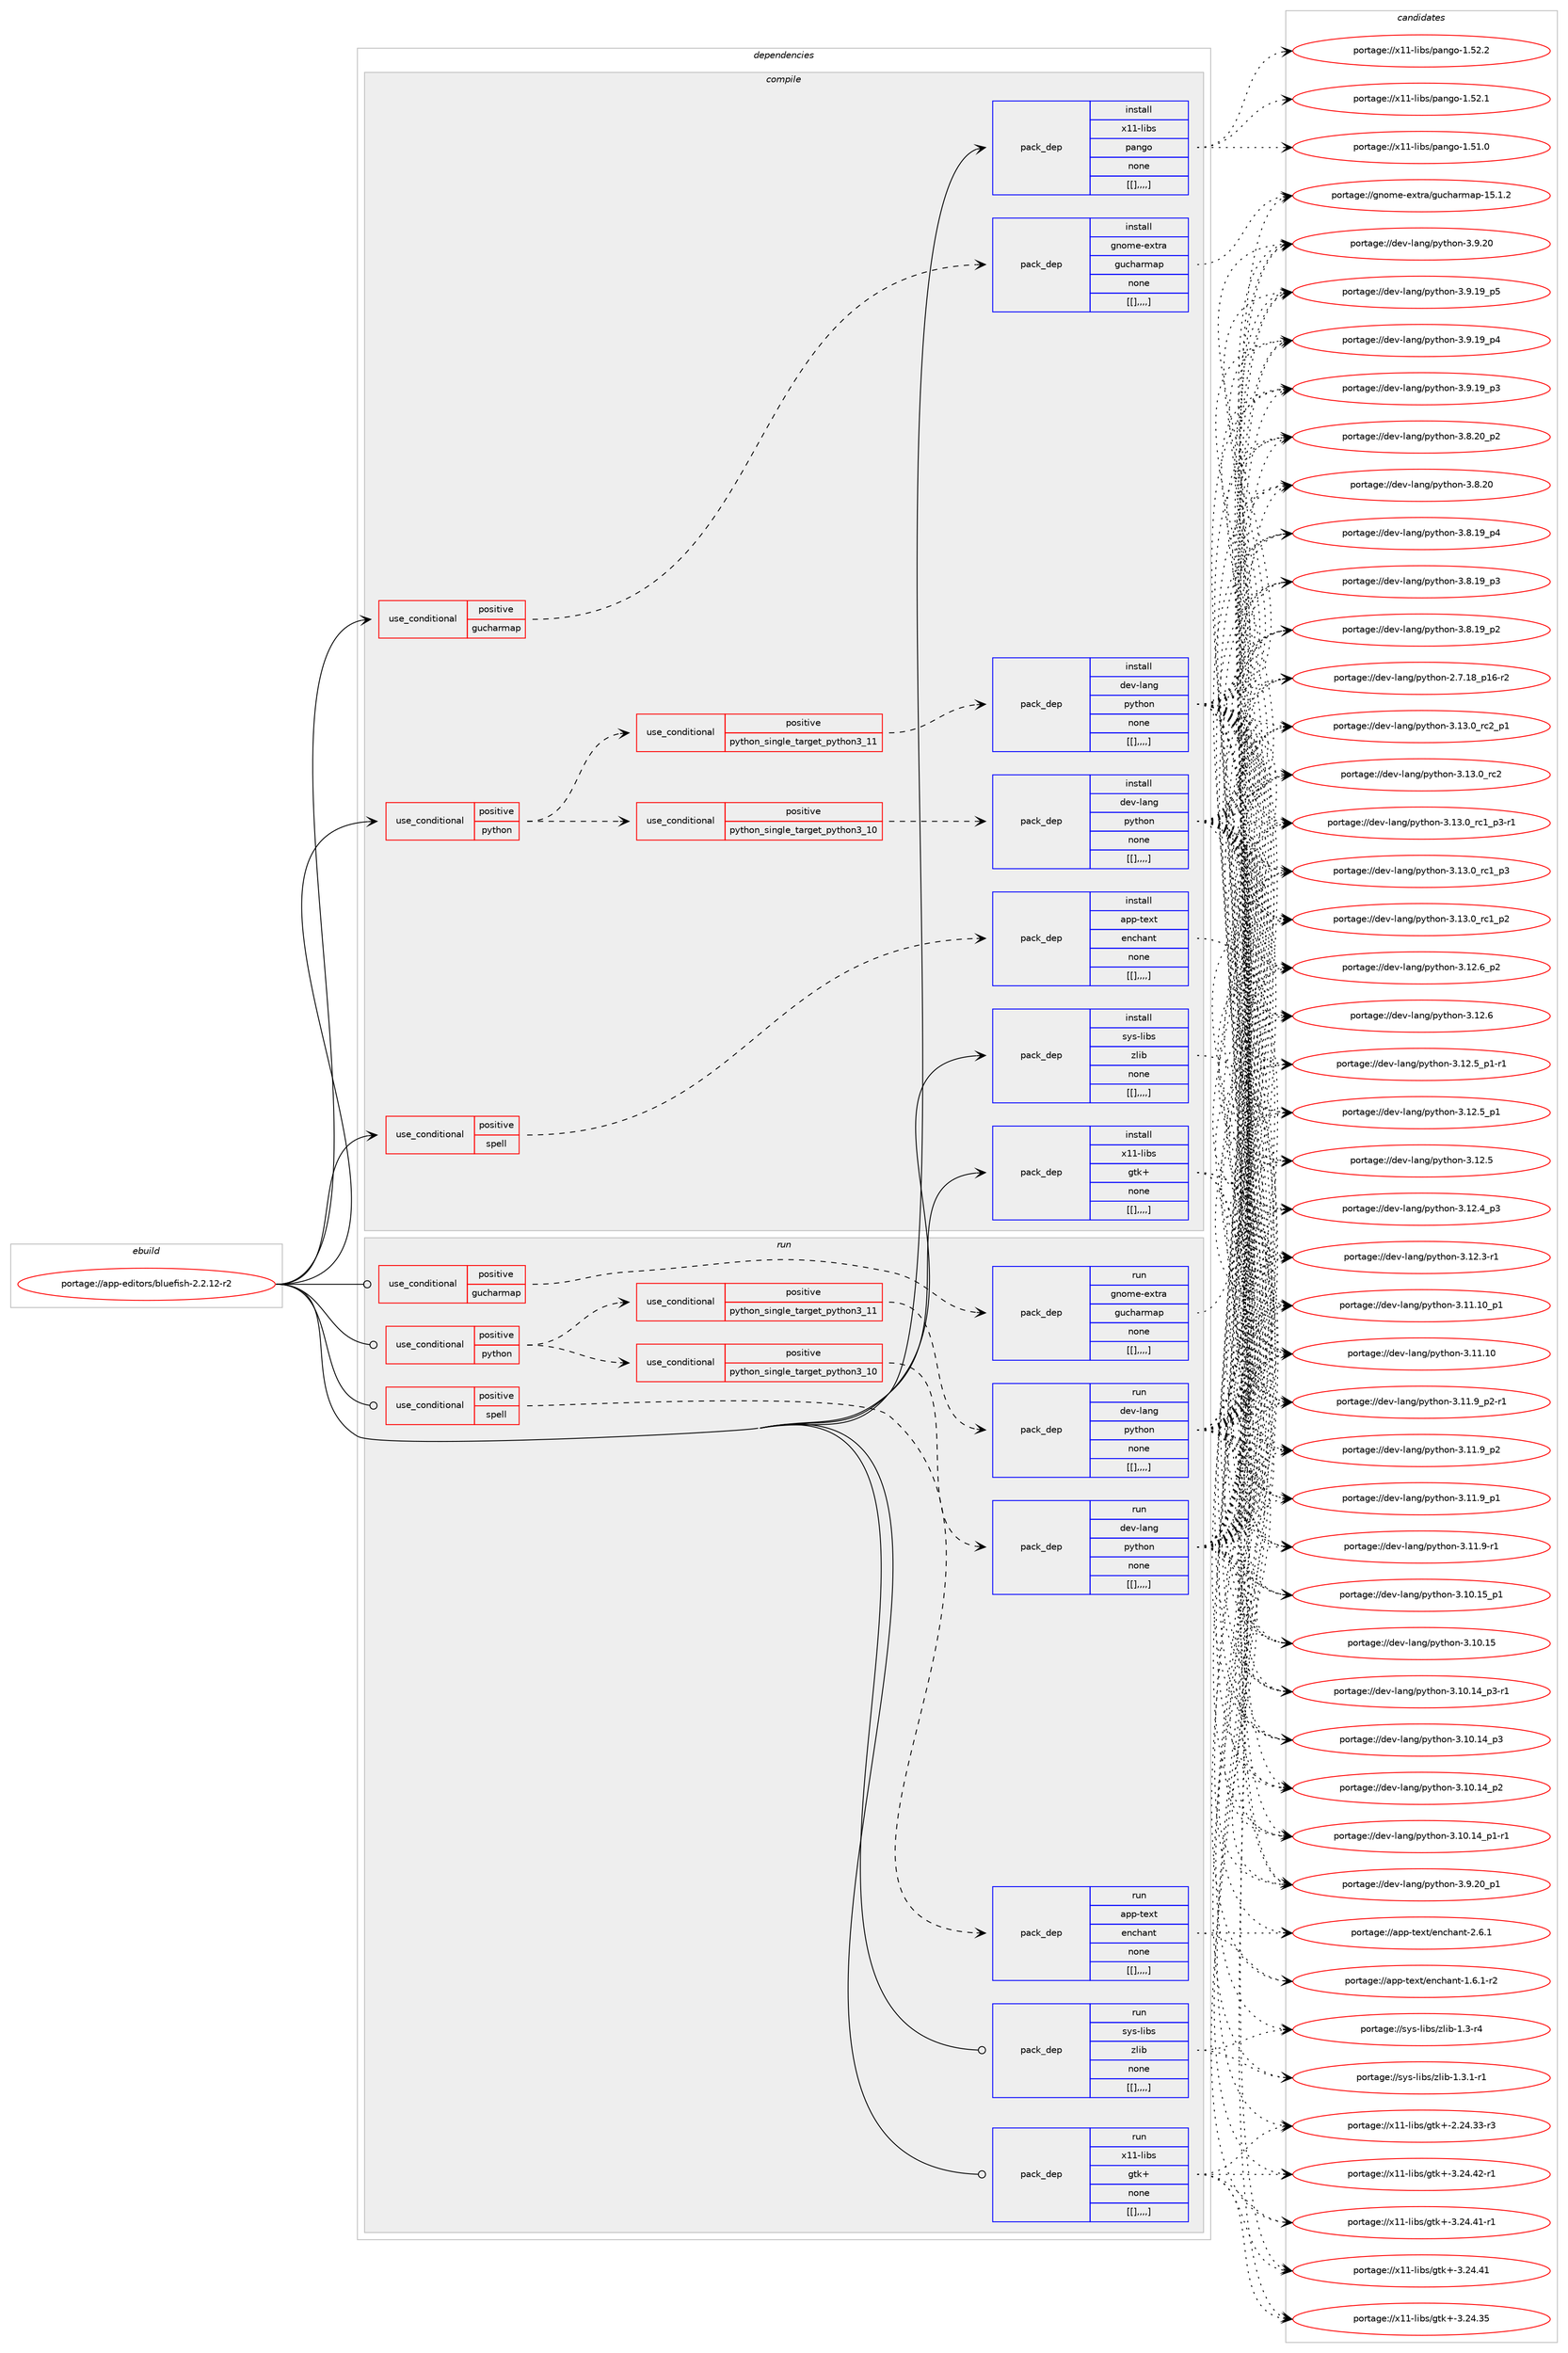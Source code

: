 digraph prolog {

# *************
# Graph options
# *************

newrank=true;
concentrate=true;
compound=true;
graph [rankdir=LR,fontname=Helvetica,fontsize=10,ranksep=1.5];#, ranksep=2.5, nodesep=0.2];
edge  [arrowhead=vee];
node  [fontname=Helvetica,fontsize=10];

# **********
# The ebuild
# **********

subgraph cluster_leftcol {
color=gray;
label=<<i>ebuild</i>>;
id [label="portage://app-editors/bluefish-2.2.12-r2", color=red, width=4, href="../app-editors/bluefish-2.2.12-r2.svg"];
}

# ****************
# The dependencies
# ****************

subgraph cluster_midcol {
color=gray;
label=<<i>dependencies</i>>;
subgraph cluster_compile {
fillcolor="#eeeeee";
style=filled;
label=<<i>compile</i>>;
subgraph cond4148 {
dependency15786 [label=<<TABLE BORDER="0" CELLBORDER="1" CELLSPACING="0" CELLPADDING="4"><TR><TD ROWSPAN="3" CELLPADDING="10">use_conditional</TD></TR><TR><TD>positive</TD></TR><TR><TD>gucharmap</TD></TR></TABLE>>, shape=none, color=red];
subgraph pack11553 {
dependency15787 [label=<<TABLE BORDER="0" CELLBORDER="1" CELLSPACING="0" CELLPADDING="4" WIDTH="220"><TR><TD ROWSPAN="6" CELLPADDING="30">pack_dep</TD></TR><TR><TD WIDTH="110">install</TD></TR><TR><TD>gnome-extra</TD></TR><TR><TD>gucharmap</TD></TR><TR><TD>none</TD></TR><TR><TD>[[],,,,]</TD></TR></TABLE>>, shape=none, color=blue];
}
dependency15786:e -> dependency15787:w [weight=20,style="dashed",arrowhead="vee"];
}
id:e -> dependency15786:w [weight=20,style="solid",arrowhead="vee"];
subgraph cond4149 {
dependency15788 [label=<<TABLE BORDER="0" CELLBORDER="1" CELLSPACING="0" CELLPADDING="4"><TR><TD ROWSPAN="3" CELLPADDING="10">use_conditional</TD></TR><TR><TD>positive</TD></TR><TR><TD>python</TD></TR></TABLE>>, shape=none, color=red];
subgraph cond4150 {
dependency15789 [label=<<TABLE BORDER="0" CELLBORDER="1" CELLSPACING="0" CELLPADDING="4"><TR><TD ROWSPAN="3" CELLPADDING="10">use_conditional</TD></TR><TR><TD>positive</TD></TR><TR><TD>python_single_target_python3_10</TD></TR></TABLE>>, shape=none, color=red];
subgraph pack11554 {
dependency15790 [label=<<TABLE BORDER="0" CELLBORDER="1" CELLSPACING="0" CELLPADDING="4" WIDTH="220"><TR><TD ROWSPAN="6" CELLPADDING="30">pack_dep</TD></TR><TR><TD WIDTH="110">install</TD></TR><TR><TD>dev-lang</TD></TR><TR><TD>python</TD></TR><TR><TD>none</TD></TR><TR><TD>[[],,,,]</TD></TR></TABLE>>, shape=none, color=blue];
}
dependency15789:e -> dependency15790:w [weight=20,style="dashed",arrowhead="vee"];
}
dependency15788:e -> dependency15789:w [weight=20,style="dashed",arrowhead="vee"];
subgraph cond4151 {
dependency15791 [label=<<TABLE BORDER="0" CELLBORDER="1" CELLSPACING="0" CELLPADDING="4"><TR><TD ROWSPAN="3" CELLPADDING="10">use_conditional</TD></TR><TR><TD>positive</TD></TR><TR><TD>python_single_target_python3_11</TD></TR></TABLE>>, shape=none, color=red];
subgraph pack11555 {
dependency15792 [label=<<TABLE BORDER="0" CELLBORDER="1" CELLSPACING="0" CELLPADDING="4" WIDTH="220"><TR><TD ROWSPAN="6" CELLPADDING="30">pack_dep</TD></TR><TR><TD WIDTH="110">install</TD></TR><TR><TD>dev-lang</TD></TR><TR><TD>python</TD></TR><TR><TD>none</TD></TR><TR><TD>[[],,,,]</TD></TR></TABLE>>, shape=none, color=blue];
}
dependency15791:e -> dependency15792:w [weight=20,style="dashed",arrowhead="vee"];
}
dependency15788:e -> dependency15791:w [weight=20,style="dashed",arrowhead="vee"];
}
id:e -> dependency15788:w [weight=20,style="solid",arrowhead="vee"];
subgraph cond4152 {
dependency15793 [label=<<TABLE BORDER="0" CELLBORDER="1" CELLSPACING="0" CELLPADDING="4"><TR><TD ROWSPAN="3" CELLPADDING="10">use_conditional</TD></TR><TR><TD>positive</TD></TR><TR><TD>spell</TD></TR></TABLE>>, shape=none, color=red];
subgraph pack11556 {
dependency15794 [label=<<TABLE BORDER="0" CELLBORDER="1" CELLSPACING="0" CELLPADDING="4" WIDTH="220"><TR><TD ROWSPAN="6" CELLPADDING="30">pack_dep</TD></TR><TR><TD WIDTH="110">install</TD></TR><TR><TD>app-text</TD></TR><TR><TD>enchant</TD></TR><TR><TD>none</TD></TR><TR><TD>[[],,,,]</TD></TR></TABLE>>, shape=none, color=blue];
}
dependency15793:e -> dependency15794:w [weight=20,style="dashed",arrowhead="vee"];
}
id:e -> dependency15793:w [weight=20,style="solid",arrowhead="vee"];
subgraph pack11557 {
dependency15795 [label=<<TABLE BORDER="0" CELLBORDER="1" CELLSPACING="0" CELLPADDING="4" WIDTH="220"><TR><TD ROWSPAN="6" CELLPADDING="30">pack_dep</TD></TR><TR><TD WIDTH="110">install</TD></TR><TR><TD>sys-libs</TD></TR><TR><TD>zlib</TD></TR><TR><TD>none</TD></TR><TR><TD>[[],,,,]</TD></TR></TABLE>>, shape=none, color=blue];
}
id:e -> dependency15795:w [weight=20,style="solid",arrowhead="vee"];
subgraph pack11558 {
dependency15796 [label=<<TABLE BORDER="0" CELLBORDER="1" CELLSPACING="0" CELLPADDING="4" WIDTH="220"><TR><TD ROWSPAN="6" CELLPADDING="30">pack_dep</TD></TR><TR><TD WIDTH="110">install</TD></TR><TR><TD>x11-libs</TD></TR><TR><TD>gtk+</TD></TR><TR><TD>none</TD></TR><TR><TD>[[],,,,]</TD></TR></TABLE>>, shape=none, color=blue];
}
id:e -> dependency15796:w [weight=20,style="solid",arrowhead="vee"];
subgraph pack11559 {
dependency15797 [label=<<TABLE BORDER="0" CELLBORDER="1" CELLSPACING="0" CELLPADDING="4" WIDTH="220"><TR><TD ROWSPAN="6" CELLPADDING="30">pack_dep</TD></TR><TR><TD WIDTH="110">install</TD></TR><TR><TD>x11-libs</TD></TR><TR><TD>pango</TD></TR><TR><TD>none</TD></TR><TR><TD>[[],,,,]</TD></TR></TABLE>>, shape=none, color=blue];
}
id:e -> dependency15797:w [weight=20,style="solid",arrowhead="vee"];
}
subgraph cluster_compileandrun {
fillcolor="#eeeeee";
style=filled;
label=<<i>compile and run</i>>;
}
subgraph cluster_run {
fillcolor="#eeeeee";
style=filled;
label=<<i>run</i>>;
subgraph cond4153 {
dependency15798 [label=<<TABLE BORDER="0" CELLBORDER="1" CELLSPACING="0" CELLPADDING="4"><TR><TD ROWSPAN="3" CELLPADDING="10">use_conditional</TD></TR><TR><TD>positive</TD></TR><TR><TD>gucharmap</TD></TR></TABLE>>, shape=none, color=red];
subgraph pack11560 {
dependency15799 [label=<<TABLE BORDER="0" CELLBORDER="1" CELLSPACING="0" CELLPADDING="4" WIDTH="220"><TR><TD ROWSPAN="6" CELLPADDING="30">pack_dep</TD></TR><TR><TD WIDTH="110">run</TD></TR><TR><TD>gnome-extra</TD></TR><TR><TD>gucharmap</TD></TR><TR><TD>none</TD></TR><TR><TD>[[],,,,]</TD></TR></TABLE>>, shape=none, color=blue];
}
dependency15798:e -> dependency15799:w [weight=20,style="dashed",arrowhead="vee"];
}
id:e -> dependency15798:w [weight=20,style="solid",arrowhead="odot"];
subgraph cond4154 {
dependency15800 [label=<<TABLE BORDER="0" CELLBORDER="1" CELLSPACING="0" CELLPADDING="4"><TR><TD ROWSPAN="3" CELLPADDING="10">use_conditional</TD></TR><TR><TD>positive</TD></TR><TR><TD>python</TD></TR></TABLE>>, shape=none, color=red];
subgraph cond4155 {
dependency15801 [label=<<TABLE BORDER="0" CELLBORDER="1" CELLSPACING="0" CELLPADDING="4"><TR><TD ROWSPAN="3" CELLPADDING="10">use_conditional</TD></TR><TR><TD>positive</TD></TR><TR><TD>python_single_target_python3_10</TD></TR></TABLE>>, shape=none, color=red];
subgraph pack11561 {
dependency15802 [label=<<TABLE BORDER="0" CELLBORDER="1" CELLSPACING="0" CELLPADDING="4" WIDTH="220"><TR><TD ROWSPAN="6" CELLPADDING="30">pack_dep</TD></TR><TR><TD WIDTH="110">run</TD></TR><TR><TD>dev-lang</TD></TR><TR><TD>python</TD></TR><TR><TD>none</TD></TR><TR><TD>[[],,,,]</TD></TR></TABLE>>, shape=none, color=blue];
}
dependency15801:e -> dependency15802:w [weight=20,style="dashed",arrowhead="vee"];
}
dependency15800:e -> dependency15801:w [weight=20,style="dashed",arrowhead="vee"];
subgraph cond4156 {
dependency15803 [label=<<TABLE BORDER="0" CELLBORDER="1" CELLSPACING="0" CELLPADDING="4"><TR><TD ROWSPAN="3" CELLPADDING="10">use_conditional</TD></TR><TR><TD>positive</TD></TR><TR><TD>python_single_target_python3_11</TD></TR></TABLE>>, shape=none, color=red];
subgraph pack11562 {
dependency15804 [label=<<TABLE BORDER="0" CELLBORDER="1" CELLSPACING="0" CELLPADDING="4" WIDTH="220"><TR><TD ROWSPAN="6" CELLPADDING="30">pack_dep</TD></TR><TR><TD WIDTH="110">run</TD></TR><TR><TD>dev-lang</TD></TR><TR><TD>python</TD></TR><TR><TD>none</TD></TR><TR><TD>[[],,,,]</TD></TR></TABLE>>, shape=none, color=blue];
}
dependency15803:e -> dependency15804:w [weight=20,style="dashed",arrowhead="vee"];
}
dependency15800:e -> dependency15803:w [weight=20,style="dashed",arrowhead="vee"];
}
id:e -> dependency15800:w [weight=20,style="solid",arrowhead="odot"];
subgraph cond4157 {
dependency15805 [label=<<TABLE BORDER="0" CELLBORDER="1" CELLSPACING="0" CELLPADDING="4"><TR><TD ROWSPAN="3" CELLPADDING="10">use_conditional</TD></TR><TR><TD>positive</TD></TR><TR><TD>spell</TD></TR></TABLE>>, shape=none, color=red];
subgraph pack11563 {
dependency15806 [label=<<TABLE BORDER="0" CELLBORDER="1" CELLSPACING="0" CELLPADDING="4" WIDTH="220"><TR><TD ROWSPAN="6" CELLPADDING="30">pack_dep</TD></TR><TR><TD WIDTH="110">run</TD></TR><TR><TD>app-text</TD></TR><TR><TD>enchant</TD></TR><TR><TD>none</TD></TR><TR><TD>[[],,,,]</TD></TR></TABLE>>, shape=none, color=blue];
}
dependency15805:e -> dependency15806:w [weight=20,style="dashed",arrowhead="vee"];
}
id:e -> dependency15805:w [weight=20,style="solid",arrowhead="odot"];
subgraph pack11564 {
dependency15807 [label=<<TABLE BORDER="0" CELLBORDER="1" CELLSPACING="0" CELLPADDING="4" WIDTH="220"><TR><TD ROWSPAN="6" CELLPADDING="30">pack_dep</TD></TR><TR><TD WIDTH="110">run</TD></TR><TR><TD>sys-libs</TD></TR><TR><TD>zlib</TD></TR><TR><TD>none</TD></TR><TR><TD>[[],,,,]</TD></TR></TABLE>>, shape=none, color=blue];
}
id:e -> dependency15807:w [weight=20,style="solid",arrowhead="odot"];
subgraph pack11565 {
dependency15808 [label=<<TABLE BORDER="0" CELLBORDER="1" CELLSPACING="0" CELLPADDING="4" WIDTH="220"><TR><TD ROWSPAN="6" CELLPADDING="30">pack_dep</TD></TR><TR><TD WIDTH="110">run</TD></TR><TR><TD>x11-libs</TD></TR><TR><TD>gtk+</TD></TR><TR><TD>none</TD></TR><TR><TD>[[],,,,]</TD></TR></TABLE>>, shape=none, color=blue];
}
id:e -> dependency15808:w [weight=20,style="solid",arrowhead="odot"];
}
}

# **************
# The candidates
# **************

subgraph cluster_choices {
rank=same;
color=gray;
label=<<i>candidates</i>>;

subgraph choice11553 {
color=black;
nodesep=1;
choice10311011110910145101120116114974710311799104971141099711245495346494650 [label="portage://gnome-extra/gucharmap-15.1.2", color=red, width=4,href="../gnome-extra/gucharmap-15.1.2.svg"];
dependency15787:e -> choice10311011110910145101120116114974710311799104971141099711245495346494650:w [style=dotted,weight="100"];
}
subgraph choice11554 {
color=black;
nodesep=1;
choice100101118451089711010347112121116104111110455146495146489511499509511249 [label="portage://dev-lang/python-3.13.0_rc2_p1", color=red, width=4,href="../dev-lang/python-3.13.0_rc2_p1.svg"];
choice10010111845108971101034711212111610411111045514649514648951149950 [label="portage://dev-lang/python-3.13.0_rc2", color=red, width=4,href="../dev-lang/python-3.13.0_rc2.svg"];
choice1001011184510897110103471121211161041111104551464951464895114994995112514511449 [label="portage://dev-lang/python-3.13.0_rc1_p3-r1", color=red, width=4,href="../dev-lang/python-3.13.0_rc1_p3-r1.svg"];
choice100101118451089711010347112121116104111110455146495146489511499499511251 [label="portage://dev-lang/python-3.13.0_rc1_p3", color=red, width=4,href="../dev-lang/python-3.13.0_rc1_p3.svg"];
choice100101118451089711010347112121116104111110455146495146489511499499511250 [label="portage://dev-lang/python-3.13.0_rc1_p2", color=red, width=4,href="../dev-lang/python-3.13.0_rc1_p2.svg"];
choice100101118451089711010347112121116104111110455146495046549511250 [label="portage://dev-lang/python-3.12.6_p2", color=red, width=4,href="../dev-lang/python-3.12.6_p2.svg"];
choice10010111845108971101034711212111610411111045514649504654 [label="portage://dev-lang/python-3.12.6", color=red, width=4,href="../dev-lang/python-3.12.6.svg"];
choice1001011184510897110103471121211161041111104551464950465395112494511449 [label="portage://dev-lang/python-3.12.5_p1-r1", color=red, width=4,href="../dev-lang/python-3.12.5_p1-r1.svg"];
choice100101118451089711010347112121116104111110455146495046539511249 [label="portage://dev-lang/python-3.12.5_p1", color=red, width=4,href="../dev-lang/python-3.12.5_p1.svg"];
choice10010111845108971101034711212111610411111045514649504653 [label="portage://dev-lang/python-3.12.5", color=red, width=4,href="../dev-lang/python-3.12.5.svg"];
choice100101118451089711010347112121116104111110455146495046529511251 [label="portage://dev-lang/python-3.12.4_p3", color=red, width=4,href="../dev-lang/python-3.12.4_p3.svg"];
choice100101118451089711010347112121116104111110455146495046514511449 [label="portage://dev-lang/python-3.12.3-r1", color=red, width=4,href="../dev-lang/python-3.12.3-r1.svg"];
choice10010111845108971101034711212111610411111045514649494649489511249 [label="portage://dev-lang/python-3.11.10_p1", color=red, width=4,href="../dev-lang/python-3.11.10_p1.svg"];
choice1001011184510897110103471121211161041111104551464949464948 [label="portage://dev-lang/python-3.11.10", color=red, width=4,href="../dev-lang/python-3.11.10.svg"];
choice1001011184510897110103471121211161041111104551464949465795112504511449 [label="portage://dev-lang/python-3.11.9_p2-r1", color=red, width=4,href="../dev-lang/python-3.11.9_p2-r1.svg"];
choice100101118451089711010347112121116104111110455146494946579511250 [label="portage://dev-lang/python-3.11.9_p2", color=red, width=4,href="../dev-lang/python-3.11.9_p2.svg"];
choice100101118451089711010347112121116104111110455146494946579511249 [label="portage://dev-lang/python-3.11.9_p1", color=red, width=4,href="../dev-lang/python-3.11.9_p1.svg"];
choice100101118451089711010347112121116104111110455146494946574511449 [label="portage://dev-lang/python-3.11.9-r1", color=red, width=4,href="../dev-lang/python-3.11.9-r1.svg"];
choice10010111845108971101034711212111610411111045514649484649539511249 [label="portage://dev-lang/python-3.10.15_p1", color=red, width=4,href="../dev-lang/python-3.10.15_p1.svg"];
choice1001011184510897110103471121211161041111104551464948464953 [label="portage://dev-lang/python-3.10.15", color=red, width=4,href="../dev-lang/python-3.10.15.svg"];
choice100101118451089711010347112121116104111110455146494846495295112514511449 [label="portage://dev-lang/python-3.10.14_p3-r1", color=red, width=4,href="../dev-lang/python-3.10.14_p3-r1.svg"];
choice10010111845108971101034711212111610411111045514649484649529511251 [label="portage://dev-lang/python-3.10.14_p3", color=red, width=4,href="../dev-lang/python-3.10.14_p3.svg"];
choice10010111845108971101034711212111610411111045514649484649529511250 [label="portage://dev-lang/python-3.10.14_p2", color=red, width=4,href="../dev-lang/python-3.10.14_p2.svg"];
choice100101118451089711010347112121116104111110455146494846495295112494511449 [label="portage://dev-lang/python-3.10.14_p1-r1", color=red, width=4,href="../dev-lang/python-3.10.14_p1-r1.svg"];
choice100101118451089711010347112121116104111110455146574650489511249 [label="portage://dev-lang/python-3.9.20_p1", color=red, width=4,href="../dev-lang/python-3.9.20_p1.svg"];
choice10010111845108971101034711212111610411111045514657465048 [label="portage://dev-lang/python-3.9.20", color=red, width=4,href="../dev-lang/python-3.9.20.svg"];
choice100101118451089711010347112121116104111110455146574649579511253 [label="portage://dev-lang/python-3.9.19_p5", color=red, width=4,href="../dev-lang/python-3.9.19_p5.svg"];
choice100101118451089711010347112121116104111110455146574649579511252 [label="portage://dev-lang/python-3.9.19_p4", color=red, width=4,href="../dev-lang/python-3.9.19_p4.svg"];
choice100101118451089711010347112121116104111110455146574649579511251 [label="portage://dev-lang/python-3.9.19_p3", color=red, width=4,href="../dev-lang/python-3.9.19_p3.svg"];
choice100101118451089711010347112121116104111110455146564650489511250 [label="portage://dev-lang/python-3.8.20_p2", color=red, width=4,href="../dev-lang/python-3.8.20_p2.svg"];
choice10010111845108971101034711212111610411111045514656465048 [label="portage://dev-lang/python-3.8.20", color=red, width=4,href="../dev-lang/python-3.8.20.svg"];
choice100101118451089711010347112121116104111110455146564649579511252 [label="portage://dev-lang/python-3.8.19_p4", color=red, width=4,href="../dev-lang/python-3.8.19_p4.svg"];
choice100101118451089711010347112121116104111110455146564649579511251 [label="portage://dev-lang/python-3.8.19_p3", color=red, width=4,href="../dev-lang/python-3.8.19_p3.svg"];
choice100101118451089711010347112121116104111110455146564649579511250 [label="portage://dev-lang/python-3.8.19_p2", color=red, width=4,href="../dev-lang/python-3.8.19_p2.svg"];
choice100101118451089711010347112121116104111110455046554649569511249544511450 [label="portage://dev-lang/python-2.7.18_p16-r2", color=red, width=4,href="../dev-lang/python-2.7.18_p16-r2.svg"];
dependency15790:e -> choice100101118451089711010347112121116104111110455146495146489511499509511249:w [style=dotted,weight="100"];
dependency15790:e -> choice10010111845108971101034711212111610411111045514649514648951149950:w [style=dotted,weight="100"];
dependency15790:e -> choice1001011184510897110103471121211161041111104551464951464895114994995112514511449:w [style=dotted,weight="100"];
dependency15790:e -> choice100101118451089711010347112121116104111110455146495146489511499499511251:w [style=dotted,weight="100"];
dependency15790:e -> choice100101118451089711010347112121116104111110455146495146489511499499511250:w [style=dotted,weight="100"];
dependency15790:e -> choice100101118451089711010347112121116104111110455146495046549511250:w [style=dotted,weight="100"];
dependency15790:e -> choice10010111845108971101034711212111610411111045514649504654:w [style=dotted,weight="100"];
dependency15790:e -> choice1001011184510897110103471121211161041111104551464950465395112494511449:w [style=dotted,weight="100"];
dependency15790:e -> choice100101118451089711010347112121116104111110455146495046539511249:w [style=dotted,weight="100"];
dependency15790:e -> choice10010111845108971101034711212111610411111045514649504653:w [style=dotted,weight="100"];
dependency15790:e -> choice100101118451089711010347112121116104111110455146495046529511251:w [style=dotted,weight="100"];
dependency15790:e -> choice100101118451089711010347112121116104111110455146495046514511449:w [style=dotted,weight="100"];
dependency15790:e -> choice10010111845108971101034711212111610411111045514649494649489511249:w [style=dotted,weight="100"];
dependency15790:e -> choice1001011184510897110103471121211161041111104551464949464948:w [style=dotted,weight="100"];
dependency15790:e -> choice1001011184510897110103471121211161041111104551464949465795112504511449:w [style=dotted,weight="100"];
dependency15790:e -> choice100101118451089711010347112121116104111110455146494946579511250:w [style=dotted,weight="100"];
dependency15790:e -> choice100101118451089711010347112121116104111110455146494946579511249:w [style=dotted,weight="100"];
dependency15790:e -> choice100101118451089711010347112121116104111110455146494946574511449:w [style=dotted,weight="100"];
dependency15790:e -> choice10010111845108971101034711212111610411111045514649484649539511249:w [style=dotted,weight="100"];
dependency15790:e -> choice1001011184510897110103471121211161041111104551464948464953:w [style=dotted,weight="100"];
dependency15790:e -> choice100101118451089711010347112121116104111110455146494846495295112514511449:w [style=dotted,weight="100"];
dependency15790:e -> choice10010111845108971101034711212111610411111045514649484649529511251:w [style=dotted,weight="100"];
dependency15790:e -> choice10010111845108971101034711212111610411111045514649484649529511250:w [style=dotted,weight="100"];
dependency15790:e -> choice100101118451089711010347112121116104111110455146494846495295112494511449:w [style=dotted,weight="100"];
dependency15790:e -> choice100101118451089711010347112121116104111110455146574650489511249:w [style=dotted,weight="100"];
dependency15790:e -> choice10010111845108971101034711212111610411111045514657465048:w [style=dotted,weight="100"];
dependency15790:e -> choice100101118451089711010347112121116104111110455146574649579511253:w [style=dotted,weight="100"];
dependency15790:e -> choice100101118451089711010347112121116104111110455146574649579511252:w [style=dotted,weight="100"];
dependency15790:e -> choice100101118451089711010347112121116104111110455146574649579511251:w [style=dotted,weight="100"];
dependency15790:e -> choice100101118451089711010347112121116104111110455146564650489511250:w [style=dotted,weight="100"];
dependency15790:e -> choice10010111845108971101034711212111610411111045514656465048:w [style=dotted,weight="100"];
dependency15790:e -> choice100101118451089711010347112121116104111110455146564649579511252:w [style=dotted,weight="100"];
dependency15790:e -> choice100101118451089711010347112121116104111110455146564649579511251:w [style=dotted,weight="100"];
dependency15790:e -> choice100101118451089711010347112121116104111110455146564649579511250:w [style=dotted,weight="100"];
dependency15790:e -> choice100101118451089711010347112121116104111110455046554649569511249544511450:w [style=dotted,weight="100"];
}
subgraph choice11555 {
color=black;
nodesep=1;
choice100101118451089711010347112121116104111110455146495146489511499509511249 [label="portage://dev-lang/python-3.13.0_rc2_p1", color=red, width=4,href="../dev-lang/python-3.13.0_rc2_p1.svg"];
choice10010111845108971101034711212111610411111045514649514648951149950 [label="portage://dev-lang/python-3.13.0_rc2", color=red, width=4,href="../dev-lang/python-3.13.0_rc2.svg"];
choice1001011184510897110103471121211161041111104551464951464895114994995112514511449 [label="portage://dev-lang/python-3.13.0_rc1_p3-r1", color=red, width=4,href="../dev-lang/python-3.13.0_rc1_p3-r1.svg"];
choice100101118451089711010347112121116104111110455146495146489511499499511251 [label="portage://dev-lang/python-3.13.0_rc1_p3", color=red, width=4,href="../dev-lang/python-3.13.0_rc1_p3.svg"];
choice100101118451089711010347112121116104111110455146495146489511499499511250 [label="portage://dev-lang/python-3.13.0_rc1_p2", color=red, width=4,href="../dev-lang/python-3.13.0_rc1_p2.svg"];
choice100101118451089711010347112121116104111110455146495046549511250 [label="portage://dev-lang/python-3.12.6_p2", color=red, width=4,href="../dev-lang/python-3.12.6_p2.svg"];
choice10010111845108971101034711212111610411111045514649504654 [label="portage://dev-lang/python-3.12.6", color=red, width=4,href="../dev-lang/python-3.12.6.svg"];
choice1001011184510897110103471121211161041111104551464950465395112494511449 [label="portage://dev-lang/python-3.12.5_p1-r1", color=red, width=4,href="../dev-lang/python-3.12.5_p1-r1.svg"];
choice100101118451089711010347112121116104111110455146495046539511249 [label="portage://dev-lang/python-3.12.5_p1", color=red, width=4,href="../dev-lang/python-3.12.5_p1.svg"];
choice10010111845108971101034711212111610411111045514649504653 [label="portage://dev-lang/python-3.12.5", color=red, width=4,href="../dev-lang/python-3.12.5.svg"];
choice100101118451089711010347112121116104111110455146495046529511251 [label="portage://dev-lang/python-3.12.4_p3", color=red, width=4,href="../dev-lang/python-3.12.4_p3.svg"];
choice100101118451089711010347112121116104111110455146495046514511449 [label="portage://dev-lang/python-3.12.3-r1", color=red, width=4,href="../dev-lang/python-3.12.3-r1.svg"];
choice10010111845108971101034711212111610411111045514649494649489511249 [label="portage://dev-lang/python-3.11.10_p1", color=red, width=4,href="../dev-lang/python-3.11.10_p1.svg"];
choice1001011184510897110103471121211161041111104551464949464948 [label="portage://dev-lang/python-3.11.10", color=red, width=4,href="../dev-lang/python-3.11.10.svg"];
choice1001011184510897110103471121211161041111104551464949465795112504511449 [label="portage://dev-lang/python-3.11.9_p2-r1", color=red, width=4,href="../dev-lang/python-3.11.9_p2-r1.svg"];
choice100101118451089711010347112121116104111110455146494946579511250 [label="portage://dev-lang/python-3.11.9_p2", color=red, width=4,href="../dev-lang/python-3.11.9_p2.svg"];
choice100101118451089711010347112121116104111110455146494946579511249 [label="portage://dev-lang/python-3.11.9_p1", color=red, width=4,href="../dev-lang/python-3.11.9_p1.svg"];
choice100101118451089711010347112121116104111110455146494946574511449 [label="portage://dev-lang/python-3.11.9-r1", color=red, width=4,href="../dev-lang/python-3.11.9-r1.svg"];
choice10010111845108971101034711212111610411111045514649484649539511249 [label="portage://dev-lang/python-3.10.15_p1", color=red, width=4,href="../dev-lang/python-3.10.15_p1.svg"];
choice1001011184510897110103471121211161041111104551464948464953 [label="portage://dev-lang/python-3.10.15", color=red, width=4,href="../dev-lang/python-3.10.15.svg"];
choice100101118451089711010347112121116104111110455146494846495295112514511449 [label="portage://dev-lang/python-3.10.14_p3-r1", color=red, width=4,href="../dev-lang/python-3.10.14_p3-r1.svg"];
choice10010111845108971101034711212111610411111045514649484649529511251 [label="portage://dev-lang/python-3.10.14_p3", color=red, width=4,href="../dev-lang/python-3.10.14_p3.svg"];
choice10010111845108971101034711212111610411111045514649484649529511250 [label="portage://dev-lang/python-3.10.14_p2", color=red, width=4,href="../dev-lang/python-3.10.14_p2.svg"];
choice100101118451089711010347112121116104111110455146494846495295112494511449 [label="portage://dev-lang/python-3.10.14_p1-r1", color=red, width=4,href="../dev-lang/python-3.10.14_p1-r1.svg"];
choice100101118451089711010347112121116104111110455146574650489511249 [label="portage://dev-lang/python-3.9.20_p1", color=red, width=4,href="../dev-lang/python-3.9.20_p1.svg"];
choice10010111845108971101034711212111610411111045514657465048 [label="portage://dev-lang/python-3.9.20", color=red, width=4,href="../dev-lang/python-3.9.20.svg"];
choice100101118451089711010347112121116104111110455146574649579511253 [label="portage://dev-lang/python-3.9.19_p5", color=red, width=4,href="../dev-lang/python-3.9.19_p5.svg"];
choice100101118451089711010347112121116104111110455146574649579511252 [label="portage://dev-lang/python-3.9.19_p4", color=red, width=4,href="../dev-lang/python-3.9.19_p4.svg"];
choice100101118451089711010347112121116104111110455146574649579511251 [label="portage://dev-lang/python-3.9.19_p3", color=red, width=4,href="../dev-lang/python-3.9.19_p3.svg"];
choice100101118451089711010347112121116104111110455146564650489511250 [label="portage://dev-lang/python-3.8.20_p2", color=red, width=4,href="../dev-lang/python-3.8.20_p2.svg"];
choice10010111845108971101034711212111610411111045514656465048 [label="portage://dev-lang/python-3.8.20", color=red, width=4,href="../dev-lang/python-3.8.20.svg"];
choice100101118451089711010347112121116104111110455146564649579511252 [label="portage://dev-lang/python-3.8.19_p4", color=red, width=4,href="../dev-lang/python-3.8.19_p4.svg"];
choice100101118451089711010347112121116104111110455146564649579511251 [label="portage://dev-lang/python-3.8.19_p3", color=red, width=4,href="../dev-lang/python-3.8.19_p3.svg"];
choice100101118451089711010347112121116104111110455146564649579511250 [label="portage://dev-lang/python-3.8.19_p2", color=red, width=4,href="../dev-lang/python-3.8.19_p2.svg"];
choice100101118451089711010347112121116104111110455046554649569511249544511450 [label="portage://dev-lang/python-2.7.18_p16-r2", color=red, width=4,href="../dev-lang/python-2.7.18_p16-r2.svg"];
dependency15792:e -> choice100101118451089711010347112121116104111110455146495146489511499509511249:w [style=dotted,weight="100"];
dependency15792:e -> choice10010111845108971101034711212111610411111045514649514648951149950:w [style=dotted,weight="100"];
dependency15792:e -> choice1001011184510897110103471121211161041111104551464951464895114994995112514511449:w [style=dotted,weight="100"];
dependency15792:e -> choice100101118451089711010347112121116104111110455146495146489511499499511251:w [style=dotted,weight="100"];
dependency15792:e -> choice100101118451089711010347112121116104111110455146495146489511499499511250:w [style=dotted,weight="100"];
dependency15792:e -> choice100101118451089711010347112121116104111110455146495046549511250:w [style=dotted,weight="100"];
dependency15792:e -> choice10010111845108971101034711212111610411111045514649504654:w [style=dotted,weight="100"];
dependency15792:e -> choice1001011184510897110103471121211161041111104551464950465395112494511449:w [style=dotted,weight="100"];
dependency15792:e -> choice100101118451089711010347112121116104111110455146495046539511249:w [style=dotted,weight="100"];
dependency15792:e -> choice10010111845108971101034711212111610411111045514649504653:w [style=dotted,weight="100"];
dependency15792:e -> choice100101118451089711010347112121116104111110455146495046529511251:w [style=dotted,weight="100"];
dependency15792:e -> choice100101118451089711010347112121116104111110455146495046514511449:w [style=dotted,weight="100"];
dependency15792:e -> choice10010111845108971101034711212111610411111045514649494649489511249:w [style=dotted,weight="100"];
dependency15792:e -> choice1001011184510897110103471121211161041111104551464949464948:w [style=dotted,weight="100"];
dependency15792:e -> choice1001011184510897110103471121211161041111104551464949465795112504511449:w [style=dotted,weight="100"];
dependency15792:e -> choice100101118451089711010347112121116104111110455146494946579511250:w [style=dotted,weight="100"];
dependency15792:e -> choice100101118451089711010347112121116104111110455146494946579511249:w [style=dotted,weight="100"];
dependency15792:e -> choice100101118451089711010347112121116104111110455146494946574511449:w [style=dotted,weight="100"];
dependency15792:e -> choice10010111845108971101034711212111610411111045514649484649539511249:w [style=dotted,weight="100"];
dependency15792:e -> choice1001011184510897110103471121211161041111104551464948464953:w [style=dotted,weight="100"];
dependency15792:e -> choice100101118451089711010347112121116104111110455146494846495295112514511449:w [style=dotted,weight="100"];
dependency15792:e -> choice10010111845108971101034711212111610411111045514649484649529511251:w [style=dotted,weight="100"];
dependency15792:e -> choice10010111845108971101034711212111610411111045514649484649529511250:w [style=dotted,weight="100"];
dependency15792:e -> choice100101118451089711010347112121116104111110455146494846495295112494511449:w [style=dotted,weight="100"];
dependency15792:e -> choice100101118451089711010347112121116104111110455146574650489511249:w [style=dotted,weight="100"];
dependency15792:e -> choice10010111845108971101034711212111610411111045514657465048:w [style=dotted,weight="100"];
dependency15792:e -> choice100101118451089711010347112121116104111110455146574649579511253:w [style=dotted,weight="100"];
dependency15792:e -> choice100101118451089711010347112121116104111110455146574649579511252:w [style=dotted,weight="100"];
dependency15792:e -> choice100101118451089711010347112121116104111110455146574649579511251:w [style=dotted,weight="100"];
dependency15792:e -> choice100101118451089711010347112121116104111110455146564650489511250:w [style=dotted,weight="100"];
dependency15792:e -> choice10010111845108971101034711212111610411111045514656465048:w [style=dotted,weight="100"];
dependency15792:e -> choice100101118451089711010347112121116104111110455146564649579511252:w [style=dotted,weight="100"];
dependency15792:e -> choice100101118451089711010347112121116104111110455146564649579511251:w [style=dotted,weight="100"];
dependency15792:e -> choice100101118451089711010347112121116104111110455146564649579511250:w [style=dotted,weight="100"];
dependency15792:e -> choice100101118451089711010347112121116104111110455046554649569511249544511450:w [style=dotted,weight="100"];
}
subgraph choice11556 {
color=black;
nodesep=1;
choice9711211245116101120116471011109910497110116455046544649 [label="portage://app-text/enchant-2.6.1", color=red, width=4,href="../app-text/enchant-2.6.1.svg"];
choice97112112451161011201164710111099104971101164549465446494511450 [label="portage://app-text/enchant-1.6.1-r2", color=red, width=4,href="../app-text/enchant-1.6.1-r2.svg"];
dependency15794:e -> choice9711211245116101120116471011109910497110116455046544649:w [style=dotted,weight="100"];
dependency15794:e -> choice97112112451161011201164710111099104971101164549465446494511450:w [style=dotted,weight="100"];
}
subgraph choice11557 {
color=black;
nodesep=1;
choice115121115451081059811547122108105984549465146494511449 [label="portage://sys-libs/zlib-1.3.1-r1", color=red, width=4,href="../sys-libs/zlib-1.3.1-r1.svg"];
choice11512111545108105981154712210810598454946514511452 [label="portage://sys-libs/zlib-1.3-r4", color=red, width=4,href="../sys-libs/zlib-1.3-r4.svg"];
dependency15795:e -> choice115121115451081059811547122108105984549465146494511449:w [style=dotted,weight="100"];
dependency15795:e -> choice11512111545108105981154712210810598454946514511452:w [style=dotted,weight="100"];
}
subgraph choice11558 {
color=black;
nodesep=1;
choice12049494510810598115471031161074345514650524652504511449 [label="portage://x11-libs/gtk+-3.24.42-r1", color=red, width=4,href="../x11-libs/gtk+-3.24.42-r1.svg"];
choice12049494510810598115471031161074345514650524652494511449 [label="portage://x11-libs/gtk+-3.24.41-r1", color=red, width=4,href="../x11-libs/gtk+-3.24.41-r1.svg"];
choice1204949451081059811547103116107434551465052465249 [label="portage://x11-libs/gtk+-3.24.41", color=red, width=4,href="../x11-libs/gtk+-3.24.41.svg"];
choice1204949451081059811547103116107434551465052465153 [label="portage://x11-libs/gtk+-3.24.35", color=red, width=4,href="../x11-libs/gtk+-3.24.35.svg"];
choice12049494510810598115471031161074345504650524651514511451 [label="portage://x11-libs/gtk+-2.24.33-r3", color=red, width=4,href="../x11-libs/gtk+-2.24.33-r3.svg"];
dependency15796:e -> choice12049494510810598115471031161074345514650524652504511449:w [style=dotted,weight="100"];
dependency15796:e -> choice12049494510810598115471031161074345514650524652494511449:w [style=dotted,weight="100"];
dependency15796:e -> choice1204949451081059811547103116107434551465052465249:w [style=dotted,weight="100"];
dependency15796:e -> choice1204949451081059811547103116107434551465052465153:w [style=dotted,weight="100"];
dependency15796:e -> choice12049494510810598115471031161074345504650524651514511451:w [style=dotted,weight="100"];
}
subgraph choice11559 {
color=black;
nodesep=1;
choice12049494510810598115471129711010311145494653504650 [label="portage://x11-libs/pango-1.52.2", color=red, width=4,href="../x11-libs/pango-1.52.2.svg"];
choice12049494510810598115471129711010311145494653504649 [label="portage://x11-libs/pango-1.52.1", color=red, width=4,href="../x11-libs/pango-1.52.1.svg"];
choice12049494510810598115471129711010311145494653494648 [label="portage://x11-libs/pango-1.51.0", color=red, width=4,href="../x11-libs/pango-1.51.0.svg"];
dependency15797:e -> choice12049494510810598115471129711010311145494653504650:w [style=dotted,weight="100"];
dependency15797:e -> choice12049494510810598115471129711010311145494653504649:w [style=dotted,weight="100"];
dependency15797:e -> choice12049494510810598115471129711010311145494653494648:w [style=dotted,weight="100"];
}
subgraph choice11560 {
color=black;
nodesep=1;
choice10311011110910145101120116114974710311799104971141099711245495346494650 [label="portage://gnome-extra/gucharmap-15.1.2", color=red, width=4,href="../gnome-extra/gucharmap-15.1.2.svg"];
dependency15799:e -> choice10311011110910145101120116114974710311799104971141099711245495346494650:w [style=dotted,weight="100"];
}
subgraph choice11561 {
color=black;
nodesep=1;
choice100101118451089711010347112121116104111110455146495146489511499509511249 [label="portage://dev-lang/python-3.13.0_rc2_p1", color=red, width=4,href="../dev-lang/python-3.13.0_rc2_p1.svg"];
choice10010111845108971101034711212111610411111045514649514648951149950 [label="portage://dev-lang/python-3.13.0_rc2", color=red, width=4,href="../dev-lang/python-3.13.0_rc2.svg"];
choice1001011184510897110103471121211161041111104551464951464895114994995112514511449 [label="portage://dev-lang/python-3.13.0_rc1_p3-r1", color=red, width=4,href="../dev-lang/python-3.13.0_rc1_p3-r1.svg"];
choice100101118451089711010347112121116104111110455146495146489511499499511251 [label="portage://dev-lang/python-3.13.0_rc1_p3", color=red, width=4,href="../dev-lang/python-3.13.0_rc1_p3.svg"];
choice100101118451089711010347112121116104111110455146495146489511499499511250 [label="portage://dev-lang/python-3.13.0_rc1_p2", color=red, width=4,href="../dev-lang/python-3.13.0_rc1_p2.svg"];
choice100101118451089711010347112121116104111110455146495046549511250 [label="portage://dev-lang/python-3.12.6_p2", color=red, width=4,href="../dev-lang/python-3.12.6_p2.svg"];
choice10010111845108971101034711212111610411111045514649504654 [label="portage://dev-lang/python-3.12.6", color=red, width=4,href="../dev-lang/python-3.12.6.svg"];
choice1001011184510897110103471121211161041111104551464950465395112494511449 [label="portage://dev-lang/python-3.12.5_p1-r1", color=red, width=4,href="../dev-lang/python-3.12.5_p1-r1.svg"];
choice100101118451089711010347112121116104111110455146495046539511249 [label="portage://dev-lang/python-3.12.5_p1", color=red, width=4,href="../dev-lang/python-3.12.5_p1.svg"];
choice10010111845108971101034711212111610411111045514649504653 [label="portage://dev-lang/python-3.12.5", color=red, width=4,href="../dev-lang/python-3.12.5.svg"];
choice100101118451089711010347112121116104111110455146495046529511251 [label="portage://dev-lang/python-3.12.4_p3", color=red, width=4,href="../dev-lang/python-3.12.4_p3.svg"];
choice100101118451089711010347112121116104111110455146495046514511449 [label="portage://dev-lang/python-3.12.3-r1", color=red, width=4,href="../dev-lang/python-3.12.3-r1.svg"];
choice10010111845108971101034711212111610411111045514649494649489511249 [label="portage://dev-lang/python-3.11.10_p1", color=red, width=4,href="../dev-lang/python-3.11.10_p1.svg"];
choice1001011184510897110103471121211161041111104551464949464948 [label="portage://dev-lang/python-3.11.10", color=red, width=4,href="../dev-lang/python-3.11.10.svg"];
choice1001011184510897110103471121211161041111104551464949465795112504511449 [label="portage://dev-lang/python-3.11.9_p2-r1", color=red, width=4,href="../dev-lang/python-3.11.9_p2-r1.svg"];
choice100101118451089711010347112121116104111110455146494946579511250 [label="portage://dev-lang/python-3.11.9_p2", color=red, width=4,href="../dev-lang/python-3.11.9_p2.svg"];
choice100101118451089711010347112121116104111110455146494946579511249 [label="portage://dev-lang/python-3.11.9_p1", color=red, width=4,href="../dev-lang/python-3.11.9_p1.svg"];
choice100101118451089711010347112121116104111110455146494946574511449 [label="portage://dev-lang/python-3.11.9-r1", color=red, width=4,href="../dev-lang/python-3.11.9-r1.svg"];
choice10010111845108971101034711212111610411111045514649484649539511249 [label="portage://dev-lang/python-3.10.15_p1", color=red, width=4,href="../dev-lang/python-3.10.15_p1.svg"];
choice1001011184510897110103471121211161041111104551464948464953 [label="portage://dev-lang/python-3.10.15", color=red, width=4,href="../dev-lang/python-3.10.15.svg"];
choice100101118451089711010347112121116104111110455146494846495295112514511449 [label="portage://dev-lang/python-3.10.14_p3-r1", color=red, width=4,href="../dev-lang/python-3.10.14_p3-r1.svg"];
choice10010111845108971101034711212111610411111045514649484649529511251 [label="portage://dev-lang/python-3.10.14_p3", color=red, width=4,href="../dev-lang/python-3.10.14_p3.svg"];
choice10010111845108971101034711212111610411111045514649484649529511250 [label="portage://dev-lang/python-3.10.14_p2", color=red, width=4,href="../dev-lang/python-3.10.14_p2.svg"];
choice100101118451089711010347112121116104111110455146494846495295112494511449 [label="portage://dev-lang/python-3.10.14_p1-r1", color=red, width=4,href="../dev-lang/python-3.10.14_p1-r1.svg"];
choice100101118451089711010347112121116104111110455146574650489511249 [label="portage://dev-lang/python-3.9.20_p1", color=red, width=4,href="../dev-lang/python-3.9.20_p1.svg"];
choice10010111845108971101034711212111610411111045514657465048 [label="portage://dev-lang/python-3.9.20", color=red, width=4,href="../dev-lang/python-3.9.20.svg"];
choice100101118451089711010347112121116104111110455146574649579511253 [label="portage://dev-lang/python-3.9.19_p5", color=red, width=4,href="../dev-lang/python-3.9.19_p5.svg"];
choice100101118451089711010347112121116104111110455146574649579511252 [label="portage://dev-lang/python-3.9.19_p4", color=red, width=4,href="../dev-lang/python-3.9.19_p4.svg"];
choice100101118451089711010347112121116104111110455146574649579511251 [label="portage://dev-lang/python-3.9.19_p3", color=red, width=4,href="../dev-lang/python-3.9.19_p3.svg"];
choice100101118451089711010347112121116104111110455146564650489511250 [label="portage://dev-lang/python-3.8.20_p2", color=red, width=4,href="../dev-lang/python-3.8.20_p2.svg"];
choice10010111845108971101034711212111610411111045514656465048 [label="portage://dev-lang/python-3.8.20", color=red, width=4,href="../dev-lang/python-3.8.20.svg"];
choice100101118451089711010347112121116104111110455146564649579511252 [label="portage://dev-lang/python-3.8.19_p4", color=red, width=4,href="../dev-lang/python-3.8.19_p4.svg"];
choice100101118451089711010347112121116104111110455146564649579511251 [label="portage://dev-lang/python-3.8.19_p3", color=red, width=4,href="../dev-lang/python-3.8.19_p3.svg"];
choice100101118451089711010347112121116104111110455146564649579511250 [label="portage://dev-lang/python-3.8.19_p2", color=red, width=4,href="../dev-lang/python-3.8.19_p2.svg"];
choice100101118451089711010347112121116104111110455046554649569511249544511450 [label="portage://dev-lang/python-2.7.18_p16-r2", color=red, width=4,href="../dev-lang/python-2.7.18_p16-r2.svg"];
dependency15802:e -> choice100101118451089711010347112121116104111110455146495146489511499509511249:w [style=dotted,weight="100"];
dependency15802:e -> choice10010111845108971101034711212111610411111045514649514648951149950:w [style=dotted,weight="100"];
dependency15802:e -> choice1001011184510897110103471121211161041111104551464951464895114994995112514511449:w [style=dotted,weight="100"];
dependency15802:e -> choice100101118451089711010347112121116104111110455146495146489511499499511251:w [style=dotted,weight="100"];
dependency15802:e -> choice100101118451089711010347112121116104111110455146495146489511499499511250:w [style=dotted,weight="100"];
dependency15802:e -> choice100101118451089711010347112121116104111110455146495046549511250:w [style=dotted,weight="100"];
dependency15802:e -> choice10010111845108971101034711212111610411111045514649504654:w [style=dotted,weight="100"];
dependency15802:e -> choice1001011184510897110103471121211161041111104551464950465395112494511449:w [style=dotted,weight="100"];
dependency15802:e -> choice100101118451089711010347112121116104111110455146495046539511249:w [style=dotted,weight="100"];
dependency15802:e -> choice10010111845108971101034711212111610411111045514649504653:w [style=dotted,weight="100"];
dependency15802:e -> choice100101118451089711010347112121116104111110455146495046529511251:w [style=dotted,weight="100"];
dependency15802:e -> choice100101118451089711010347112121116104111110455146495046514511449:w [style=dotted,weight="100"];
dependency15802:e -> choice10010111845108971101034711212111610411111045514649494649489511249:w [style=dotted,weight="100"];
dependency15802:e -> choice1001011184510897110103471121211161041111104551464949464948:w [style=dotted,weight="100"];
dependency15802:e -> choice1001011184510897110103471121211161041111104551464949465795112504511449:w [style=dotted,weight="100"];
dependency15802:e -> choice100101118451089711010347112121116104111110455146494946579511250:w [style=dotted,weight="100"];
dependency15802:e -> choice100101118451089711010347112121116104111110455146494946579511249:w [style=dotted,weight="100"];
dependency15802:e -> choice100101118451089711010347112121116104111110455146494946574511449:w [style=dotted,weight="100"];
dependency15802:e -> choice10010111845108971101034711212111610411111045514649484649539511249:w [style=dotted,weight="100"];
dependency15802:e -> choice1001011184510897110103471121211161041111104551464948464953:w [style=dotted,weight="100"];
dependency15802:e -> choice100101118451089711010347112121116104111110455146494846495295112514511449:w [style=dotted,weight="100"];
dependency15802:e -> choice10010111845108971101034711212111610411111045514649484649529511251:w [style=dotted,weight="100"];
dependency15802:e -> choice10010111845108971101034711212111610411111045514649484649529511250:w [style=dotted,weight="100"];
dependency15802:e -> choice100101118451089711010347112121116104111110455146494846495295112494511449:w [style=dotted,weight="100"];
dependency15802:e -> choice100101118451089711010347112121116104111110455146574650489511249:w [style=dotted,weight="100"];
dependency15802:e -> choice10010111845108971101034711212111610411111045514657465048:w [style=dotted,weight="100"];
dependency15802:e -> choice100101118451089711010347112121116104111110455146574649579511253:w [style=dotted,weight="100"];
dependency15802:e -> choice100101118451089711010347112121116104111110455146574649579511252:w [style=dotted,weight="100"];
dependency15802:e -> choice100101118451089711010347112121116104111110455146574649579511251:w [style=dotted,weight="100"];
dependency15802:e -> choice100101118451089711010347112121116104111110455146564650489511250:w [style=dotted,weight="100"];
dependency15802:e -> choice10010111845108971101034711212111610411111045514656465048:w [style=dotted,weight="100"];
dependency15802:e -> choice100101118451089711010347112121116104111110455146564649579511252:w [style=dotted,weight="100"];
dependency15802:e -> choice100101118451089711010347112121116104111110455146564649579511251:w [style=dotted,weight="100"];
dependency15802:e -> choice100101118451089711010347112121116104111110455146564649579511250:w [style=dotted,weight="100"];
dependency15802:e -> choice100101118451089711010347112121116104111110455046554649569511249544511450:w [style=dotted,weight="100"];
}
subgraph choice11562 {
color=black;
nodesep=1;
choice100101118451089711010347112121116104111110455146495146489511499509511249 [label="portage://dev-lang/python-3.13.0_rc2_p1", color=red, width=4,href="../dev-lang/python-3.13.0_rc2_p1.svg"];
choice10010111845108971101034711212111610411111045514649514648951149950 [label="portage://dev-lang/python-3.13.0_rc2", color=red, width=4,href="../dev-lang/python-3.13.0_rc2.svg"];
choice1001011184510897110103471121211161041111104551464951464895114994995112514511449 [label="portage://dev-lang/python-3.13.0_rc1_p3-r1", color=red, width=4,href="../dev-lang/python-3.13.0_rc1_p3-r1.svg"];
choice100101118451089711010347112121116104111110455146495146489511499499511251 [label="portage://dev-lang/python-3.13.0_rc1_p3", color=red, width=4,href="../dev-lang/python-3.13.0_rc1_p3.svg"];
choice100101118451089711010347112121116104111110455146495146489511499499511250 [label="portage://dev-lang/python-3.13.0_rc1_p2", color=red, width=4,href="../dev-lang/python-3.13.0_rc1_p2.svg"];
choice100101118451089711010347112121116104111110455146495046549511250 [label="portage://dev-lang/python-3.12.6_p2", color=red, width=4,href="../dev-lang/python-3.12.6_p2.svg"];
choice10010111845108971101034711212111610411111045514649504654 [label="portage://dev-lang/python-3.12.6", color=red, width=4,href="../dev-lang/python-3.12.6.svg"];
choice1001011184510897110103471121211161041111104551464950465395112494511449 [label="portage://dev-lang/python-3.12.5_p1-r1", color=red, width=4,href="../dev-lang/python-3.12.5_p1-r1.svg"];
choice100101118451089711010347112121116104111110455146495046539511249 [label="portage://dev-lang/python-3.12.5_p1", color=red, width=4,href="../dev-lang/python-3.12.5_p1.svg"];
choice10010111845108971101034711212111610411111045514649504653 [label="portage://dev-lang/python-3.12.5", color=red, width=4,href="../dev-lang/python-3.12.5.svg"];
choice100101118451089711010347112121116104111110455146495046529511251 [label="portage://dev-lang/python-3.12.4_p3", color=red, width=4,href="../dev-lang/python-3.12.4_p3.svg"];
choice100101118451089711010347112121116104111110455146495046514511449 [label="portage://dev-lang/python-3.12.3-r1", color=red, width=4,href="../dev-lang/python-3.12.3-r1.svg"];
choice10010111845108971101034711212111610411111045514649494649489511249 [label="portage://dev-lang/python-3.11.10_p1", color=red, width=4,href="../dev-lang/python-3.11.10_p1.svg"];
choice1001011184510897110103471121211161041111104551464949464948 [label="portage://dev-lang/python-3.11.10", color=red, width=4,href="../dev-lang/python-3.11.10.svg"];
choice1001011184510897110103471121211161041111104551464949465795112504511449 [label="portage://dev-lang/python-3.11.9_p2-r1", color=red, width=4,href="../dev-lang/python-3.11.9_p2-r1.svg"];
choice100101118451089711010347112121116104111110455146494946579511250 [label="portage://dev-lang/python-3.11.9_p2", color=red, width=4,href="../dev-lang/python-3.11.9_p2.svg"];
choice100101118451089711010347112121116104111110455146494946579511249 [label="portage://dev-lang/python-3.11.9_p1", color=red, width=4,href="../dev-lang/python-3.11.9_p1.svg"];
choice100101118451089711010347112121116104111110455146494946574511449 [label="portage://dev-lang/python-3.11.9-r1", color=red, width=4,href="../dev-lang/python-3.11.9-r1.svg"];
choice10010111845108971101034711212111610411111045514649484649539511249 [label="portage://dev-lang/python-3.10.15_p1", color=red, width=4,href="../dev-lang/python-3.10.15_p1.svg"];
choice1001011184510897110103471121211161041111104551464948464953 [label="portage://dev-lang/python-3.10.15", color=red, width=4,href="../dev-lang/python-3.10.15.svg"];
choice100101118451089711010347112121116104111110455146494846495295112514511449 [label="portage://dev-lang/python-3.10.14_p3-r1", color=red, width=4,href="../dev-lang/python-3.10.14_p3-r1.svg"];
choice10010111845108971101034711212111610411111045514649484649529511251 [label="portage://dev-lang/python-3.10.14_p3", color=red, width=4,href="../dev-lang/python-3.10.14_p3.svg"];
choice10010111845108971101034711212111610411111045514649484649529511250 [label="portage://dev-lang/python-3.10.14_p2", color=red, width=4,href="../dev-lang/python-3.10.14_p2.svg"];
choice100101118451089711010347112121116104111110455146494846495295112494511449 [label="portage://dev-lang/python-3.10.14_p1-r1", color=red, width=4,href="../dev-lang/python-3.10.14_p1-r1.svg"];
choice100101118451089711010347112121116104111110455146574650489511249 [label="portage://dev-lang/python-3.9.20_p1", color=red, width=4,href="../dev-lang/python-3.9.20_p1.svg"];
choice10010111845108971101034711212111610411111045514657465048 [label="portage://dev-lang/python-3.9.20", color=red, width=4,href="../dev-lang/python-3.9.20.svg"];
choice100101118451089711010347112121116104111110455146574649579511253 [label="portage://dev-lang/python-3.9.19_p5", color=red, width=4,href="../dev-lang/python-3.9.19_p5.svg"];
choice100101118451089711010347112121116104111110455146574649579511252 [label="portage://dev-lang/python-3.9.19_p4", color=red, width=4,href="../dev-lang/python-3.9.19_p4.svg"];
choice100101118451089711010347112121116104111110455146574649579511251 [label="portage://dev-lang/python-3.9.19_p3", color=red, width=4,href="../dev-lang/python-3.9.19_p3.svg"];
choice100101118451089711010347112121116104111110455146564650489511250 [label="portage://dev-lang/python-3.8.20_p2", color=red, width=4,href="../dev-lang/python-3.8.20_p2.svg"];
choice10010111845108971101034711212111610411111045514656465048 [label="portage://dev-lang/python-3.8.20", color=red, width=4,href="../dev-lang/python-3.8.20.svg"];
choice100101118451089711010347112121116104111110455146564649579511252 [label="portage://dev-lang/python-3.8.19_p4", color=red, width=4,href="../dev-lang/python-3.8.19_p4.svg"];
choice100101118451089711010347112121116104111110455146564649579511251 [label="portage://dev-lang/python-3.8.19_p3", color=red, width=4,href="../dev-lang/python-3.8.19_p3.svg"];
choice100101118451089711010347112121116104111110455146564649579511250 [label="portage://dev-lang/python-3.8.19_p2", color=red, width=4,href="../dev-lang/python-3.8.19_p2.svg"];
choice100101118451089711010347112121116104111110455046554649569511249544511450 [label="portage://dev-lang/python-2.7.18_p16-r2", color=red, width=4,href="../dev-lang/python-2.7.18_p16-r2.svg"];
dependency15804:e -> choice100101118451089711010347112121116104111110455146495146489511499509511249:w [style=dotted,weight="100"];
dependency15804:e -> choice10010111845108971101034711212111610411111045514649514648951149950:w [style=dotted,weight="100"];
dependency15804:e -> choice1001011184510897110103471121211161041111104551464951464895114994995112514511449:w [style=dotted,weight="100"];
dependency15804:e -> choice100101118451089711010347112121116104111110455146495146489511499499511251:w [style=dotted,weight="100"];
dependency15804:e -> choice100101118451089711010347112121116104111110455146495146489511499499511250:w [style=dotted,weight="100"];
dependency15804:e -> choice100101118451089711010347112121116104111110455146495046549511250:w [style=dotted,weight="100"];
dependency15804:e -> choice10010111845108971101034711212111610411111045514649504654:w [style=dotted,weight="100"];
dependency15804:e -> choice1001011184510897110103471121211161041111104551464950465395112494511449:w [style=dotted,weight="100"];
dependency15804:e -> choice100101118451089711010347112121116104111110455146495046539511249:w [style=dotted,weight="100"];
dependency15804:e -> choice10010111845108971101034711212111610411111045514649504653:w [style=dotted,weight="100"];
dependency15804:e -> choice100101118451089711010347112121116104111110455146495046529511251:w [style=dotted,weight="100"];
dependency15804:e -> choice100101118451089711010347112121116104111110455146495046514511449:w [style=dotted,weight="100"];
dependency15804:e -> choice10010111845108971101034711212111610411111045514649494649489511249:w [style=dotted,weight="100"];
dependency15804:e -> choice1001011184510897110103471121211161041111104551464949464948:w [style=dotted,weight="100"];
dependency15804:e -> choice1001011184510897110103471121211161041111104551464949465795112504511449:w [style=dotted,weight="100"];
dependency15804:e -> choice100101118451089711010347112121116104111110455146494946579511250:w [style=dotted,weight="100"];
dependency15804:e -> choice100101118451089711010347112121116104111110455146494946579511249:w [style=dotted,weight="100"];
dependency15804:e -> choice100101118451089711010347112121116104111110455146494946574511449:w [style=dotted,weight="100"];
dependency15804:e -> choice10010111845108971101034711212111610411111045514649484649539511249:w [style=dotted,weight="100"];
dependency15804:e -> choice1001011184510897110103471121211161041111104551464948464953:w [style=dotted,weight="100"];
dependency15804:e -> choice100101118451089711010347112121116104111110455146494846495295112514511449:w [style=dotted,weight="100"];
dependency15804:e -> choice10010111845108971101034711212111610411111045514649484649529511251:w [style=dotted,weight="100"];
dependency15804:e -> choice10010111845108971101034711212111610411111045514649484649529511250:w [style=dotted,weight="100"];
dependency15804:e -> choice100101118451089711010347112121116104111110455146494846495295112494511449:w [style=dotted,weight="100"];
dependency15804:e -> choice100101118451089711010347112121116104111110455146574650489511249:w [style=dotted,weight="100"];
dependency15804:e -> choice10010111845108971101034711212111610411111045514657465048:w [style=dotted,weight="100"];
dependency15804:e -> choice100101118451089711010347112121116104111110455146574649579511253:w [style=dotted,weight="100"];
dependency15804:e -> choice100101118451089711010347112121116104111110455146574649579511252:w [style=dotted,weight="100"];
dependency15804:e -> choice100101118451089711010347112121116104111110455146574649579511251:w [style=dotted,weight="100"];
dependency15804:e -> choice100101118451089711010347112121116104111110455146564650489511250:w [style=dotted,weight="100"];
dependency15804:e -> choice10010111845108971101034711212111610411111045514656465048:w [style=dotted,weight="100"];
dependency15804:e -> choice100101118451089711010347112121116104111110455146564649579511252:w [style=dotted,weight="100"];
dependency15804:e -> choice100101118451089711010347112121116104111110455146564649579511251:w [style=dotted,weight="100"];
dependency15804:e -> choice100101118451089711010347112121116104111110455146564649579511250:w [style=dotted,weight="100"];
dependency15804:e -> choice100101118451089711010347112121116104111110455046554649569511249544511450:w [style=dotted,weight="100"];
}
subgraph choice11563 {
color=black;
nodesep=1;
choice9711211245116101120116471011109910497110116455046544649 [label="portage://app-text/enchant-2.6.1", color=red, width=4,href="../app-text/enchant-2.6.1.svg"];
choice97112112451161011201164710111099104971101164549465446494511450 [label="portage://app-text/enchant-1.6.1-r2", color=red, width=4,href="../app-text/enchant-1.6.1-r2.svg"];
dependency15806:e -> choice9711211245116101120116471011109910497110116455046544649:w [style=dotted,weight="100"];
dependency15806:e -> choice97112112451161011201164710111099104971101164549465446494511450:w [style=dotted,weight="100"];
}
subgraph choice11564 {
color=black;
nodesep=1;
choice115121115451081059811547122108105984549465146494511449 [label="portage://sys-libs/zlib-1.3.1-r1", color=red, width=4,href="../sys-libs/zlib-1.3.1-r1.svg"];
choice11512111545108105981154712210810598454946514511452 [label="portage://sys-libs/zlib-1.3-r4", color=red, width=4,href="../sys-libs/zlib-1.3-r4.svg"];
dependency15807:e -> choice115121115451081059811547122108105984549465146494511449:w [style=dotted,weight="100"];
dependency15807:e -> choice11512111545108105981154712210810598454946514511452:w [style=dotted,weight="100"];
}
subgraph choice11565 {
color=black;
nodesep=1;
choice12049494510810598115471031161074345514650524652504511449 [label="portage://x11-libs/gtk+-3.24.42-r1", color=red, width=4,href="../x11-libs/gtk+-3.24.42-r1.svg"];
choice12049494510810598115471031161074345514650524652494511449 [label="portage://x11-libs/gtk+-3.24.41-r1", color=red, width=4,href="../x11-libs/gtk+-3.24.41-r1.svg"];
choice1204949451081059811547103116107434551465052465249 [label="portage://x11-libs/gtk+-3.24.41", color=red, width=4,href="../x11-libs/gtk+-3.24.41.svg"];
choice1204949451081059811547103116107434551465052465153 [label="portage://x11-libs/gtk+-3.24.35", color=red, width=4,href="../x11-libs/gtk+-3.24.35.svg"];
choice12049494510810598115471031161074345504650524651514511451 [label="portage://x11-libs/gtk+-2.24.33-r3", color=red, width=4,href="../x11-libs/gtk+-2.24.33-r3.svg"];
dependency15808:e -> choice12049494510810598115471031161074345514650524652504511449:w [style=dotted,weight="100"];
dependency15808:e -> choice12049494510810598115471031161074345514650524652494511449:w [style=dotted,weight="100"];
dependency15808:e -> choice1204949451081059811547103116107434551465052465249:w [style=dotted,weight="100"];
dependency15808:e -> choice1204949451081059811547103116107434551465052465153:w [style=dotted,weight="100"];
dependency15808:e -> choice12049494510810598115471031161074345504650524651514511451:w [style=dotted,weight="100"];
}
}

}
